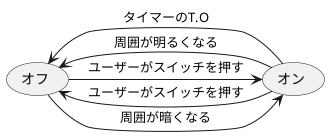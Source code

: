 @startuml

(オフ) -> (オン) : ユーザーがスイッチを押す
(オン) -> (オフ) : ユーザーがスイッチを押す
(オン) -> (オフ) : 周囲が明るくなる
(オン) -> (オフ) : タイマーのT.O
(オフ) -> (オン) : 周囲が暗くなる
@enduml